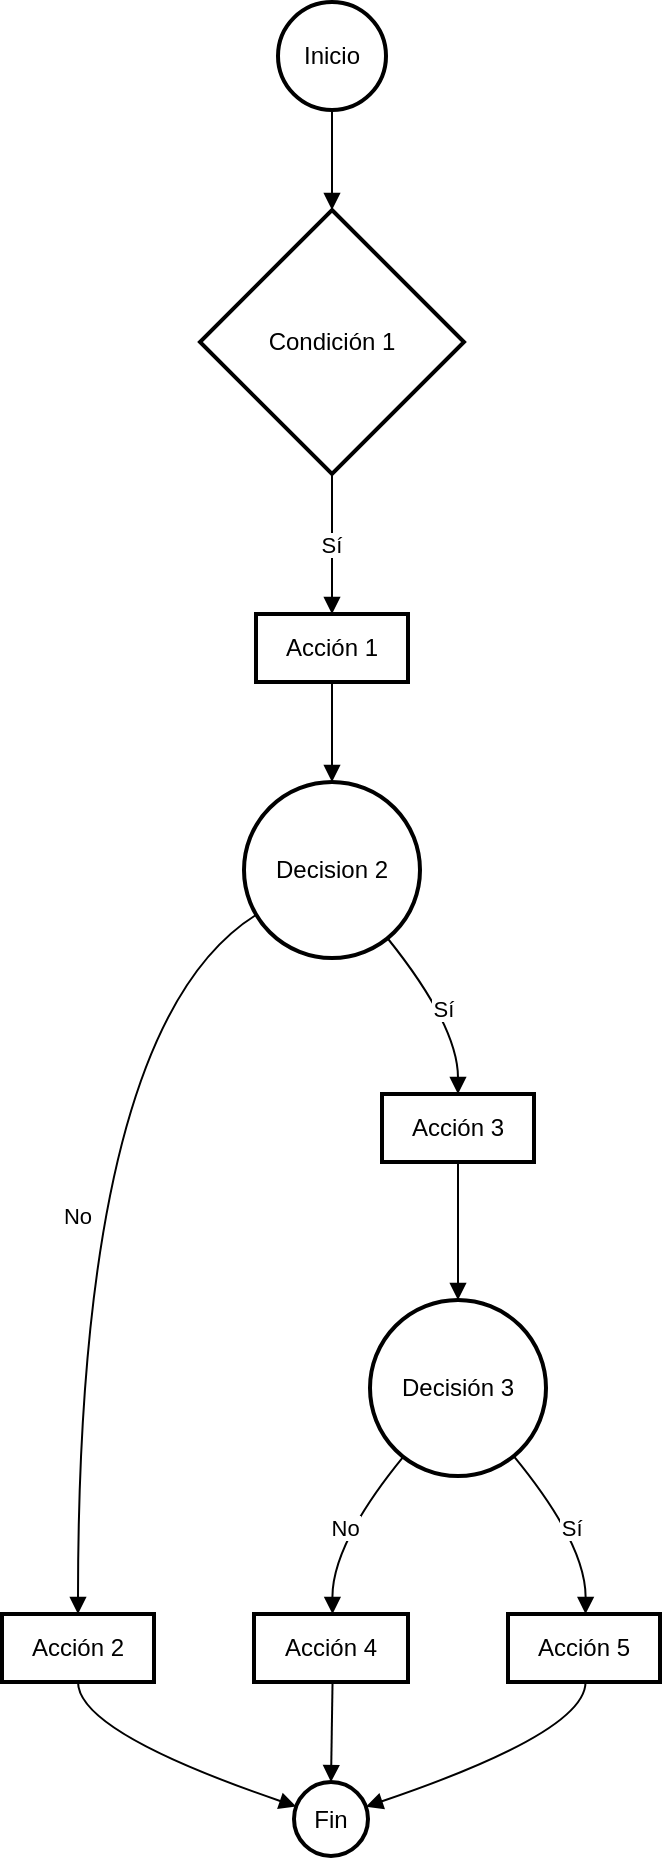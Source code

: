 <mxfile version="24.7.7">
  <diagram name="Página-1" id="RWuqa537HEpHrMqHJX3q">
    <mxGraphModel>
      <root>
        <mxCell id="0" />
        <mxCell id="1" parent="0" />
        <mxCell id="2" value="Inicio" style="ellipse;aspect=fixed;strokeWidth=2;whiteSpace=wrap;" vertex="1" parent="1">
          <mxGeometry x="138" width="54" height="54" as="geometry" />
        </mxCell>
        <mxCell id="3" value="Condición 1" style="rhombus;strokeWidth=2;whiteSpace=wrap;" vertex="1" parent="1">
          <mxGeometry x="99" y="104" width="132" height="132" as="geometry" />
        </mxCell>
        <mxCell id="4" value="Acción 1" style="whiteSpace=wrap;strokeWidth=2;" vertex="1" parent="1">
          <mxGeometry x="127" y="306" width="76" height="34" as="geometry" />
        </mxCell>
        <mxCell id="5" value="Decision 2" style="ellipse;aspect=fixed;strokeWidth=2;whiteSpace=wrap;" vertex="1" parent="1">
          <mxGeometry x="121" y="390" width="88" height="88" as="geometry" />
        </mxCell>
        <mxCell id="6" value="Acción 2" style="whiteSpace=wrap;strokeWidth=2;" vertex="1" parent="1">
          <mxGeometry y="806" width="76" height="34" as="geometry" />
        </mxCell>
        <mxCell id="7" value="Fin" style="ellipse;aspect=fixed;strokeWidth=2;whiteSpace=wrap;" vertex="1" parent="1">
          <mxGeometry x="146" y="890" width="37" height="37" as="geometry" />
        </mxCell>
        <mxCell id="8" value="Acción 3" style="whiteSpace=wrap;strokeWidth=2;" vertex="1" parent="1">
          <mxGeometry x="190" y="546" width="76" height="34" as="geometry" />
        </mxCell>
        <mxCell id="9" value="Decisión 3" style="ellipse;aspect=fixed;strokeWidth=2;whiteSpace=wrap;" vertex="1" parent="1">
          <mxGeometry x="184" y="649" width="88" height="88" as="geometry" />
        </mxCell>
        <mxCell id="10" value="Acción 4" style="whiteSpace=wrap;strokeWidth=2;" vertex="1" parent="1">
          <mxGeometry x="126" y="806" width="77" height="34" as="geometry" />
        </mxCell>
        <mxCell id="11" value="Acción 5" style="whiteSpace=wrap;strokeWidth=2;" vertex="1" parent="1">
          <mxGeometry x="253" y="806" width="76" height="34" as="geometry" />
        </mxCell>
        <mxCell id="12" value="" style="curved=1;startArrow=none;endArrow=block;exitX=0.5;exitY=1;entryX=0.5;entryY=0;" edge="1" parent="1" source="2" target="3">
          <mxGeometry relative="1" as="geometry">
            <Array as="points" />
          </mxGeometry>
        </mxCell>
        <mxCell id="13" value="Sí" style="curved=1;startArrow=none;endArrow=block;exitX=0.5;exitY=1;entryX=0.5;entryY=-0.01;" edge="1" parent="1" source="3" target="4">
          <mxGeometry relative="1" as="geometry">
            <Array as="points" />
          </mxGeometry>
        </mxCell>
        <mxCell id="14" value="" style="curved=1;startArrow=none;endArrow=block;exitX=0.5;exitY=0.99;entryX=0.5;entryY=0;" edge="1" parent="1" source="4" target="5">
          <mxGeometry relative="1" as="geometry">
            <Array as="points" />
          </mxGeometry>
        </mxCell>
        <mxCell id="15" value="No" style="curved=1;startArrow=none;endArrow=block;exitX=0;exitY=0.8;entryX=0.5;entryY=0;" edge="1" parent="1" source="5" target="6">
          <mxGeometry relative="1" as="geometry">
            <Array as="points">
              <mxPoint x="38" y="512" />
            </Array>
          </mxGeometry>
        </mxCell>
        <mxCell id="16" value="" style="curved=1;startArrow=none;endArrow=block;exitX=0.5;exitY=1;entryX=0.01;entryY=0.32;" edge="1" parent="1" source="6" target="7">
          <mxGeometry relative="1" as="geometry">
            <Array as="points">
              <mxPoint x="38" y="865" />
            </Array>
          </mxGeometry>
        </mxCell>
        <mxCell id="17" value="Sí" style="curved=1;startArrow=none;endArrow=block;exitX=0.9;exitY=0.99;entryX=0.5;entryY=0.01;" edge="1" parent="1" source="5" target="8">
          <mxGeometry relative="1" as="geometry">
            <Array as="points">
              <mxPoint x="228" y="512" />
            </Array>
          </mxGeometry>
        </mxCell>
        <mxCell id="18" value="" style="curved=1;startArrow=none;endArrow=block;exitX=0.5;exitY=1.01;entryX=0.5;entryY=0;" edge="1" parent="1" source="8" target="9">
          <mxGeometry relative="1" as="geometry">
            <Array as="points" />
          </mxGeometry>
        </mxCell>
        <mxCell id="19" value="No" style="curved=1;startArrow=none;endArrow=block;exitX=0.1;exitY=1;entryX=0.51;entryY=0;" edge="1" parent="1" source="9" target="10">
          <mxGeometry relative="1" as="geometry">
            <Array as="points">
              <mxPoint x="165" y="771" />
            </Array>
          </mxGeometry>
        </mxCell>
        <mxCell id="20" value="" style="curved=1;startArrow=none;endArrow=block;exitX=0.51;exitY=1;entryX=0.51;entryY=0;" edge="1" parent="1" source="10" target="7">
          <mxGeometry relative="1" as="geometry">
            <Array as="points" />
          </mxGeometry>
        </mxCell>
        <mxCell id="21" value="Sí" style="curved=1;startArrow=none;endArrow=block;exitX=0.91;exitY=1;entryX=0.51;entryY=0;" edge="1" parent="1" source="9" target="11">
          <mxGeometry relative="1" as="geometry">
            <Array as="points">
              <mxPoint x="292" y="771" />
            </Array>
          </mxGeometry>
        </mxCell>
        <mxCell id="22" value="" style="curved=1;startArrow=none;endArrow=block;exitX=0.51;exitY=1;entryX=1.01;entryY=0.32;" edge="1" parent="1" source="11" target="7">
          <mxGeometry relative="1" as="geometry">
            <Array as="points">
              <mxPoint x="292" y="865" />
            </Array>
          </mxGeometry>
        </mxCell>
      </root>
    </mxGraphModel>
  </diagram>
</mxfile>
